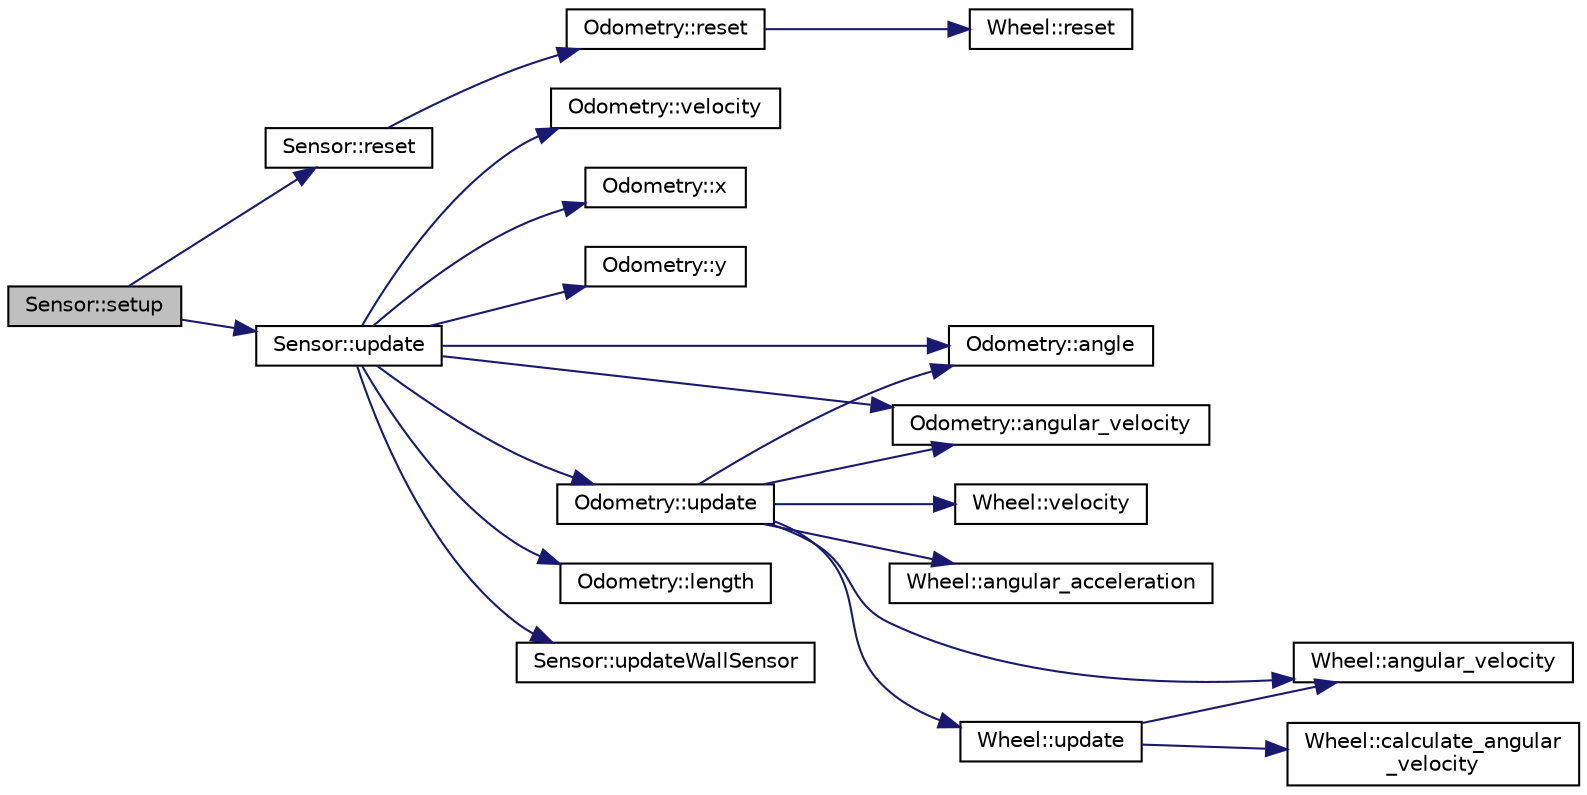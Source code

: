 digraph "Sensor::setup"
{
 // LATEX_PDF_SIZE
  edge [fontname="Helvetica",fontsize="10",labelfontname="Helvetica",labelfontsize="10"];
  node [fontname="Helvetica",fontsize="10",shape=record];
  rankdir="LR";
  Node1 [label="Sensor::setup",height=0.2,width=0.4,color="black", fillcolor="grey75", style="filled", fontcolor="black",tooltip=" "];
  Node1 -> Node2 [color="midnightblue",fontsize="10",style="solid",fontname="Helvetica"];
  Node2 [label="Sensor::reset",height=0.2,width=0.4,color="black", fillcolor="white", style="filled",URL="$classSensor.html#a1a1496eff19b794e926ad714727866b5",tooltip=" "];
  Node2 -> Node3 [color="midnightblue",fontsize="10",style="solid",fontname="Helvetica"];
  Node3 [label="Odometry::reset",height=0.2,width=0.4,color="black", fillcolor="white", style="filled",URL="$classOdometry.html#a699bbc51fa495b061d9a24a0c9bf39b6",tooltip="リセット"];
  Node3 -> Node4 [color="midnightblue",fontsize="10",style="solid",fontname="Helvetica"];
  Node4 [label="Wheel::reset",height=0.2,width=0.4,color="black", fillcolor="white", style="filled",URL="$classWheel.html#a822b07a6c99cdd151bd8c03d580c7683",tooltip="リセット"];
  Node1 -> Node5 [color="midnightblue",fontsize="10",style="solid",fontname="Helvetica"];
  Node5 [label="Sensor::update",height=0.2,width=0.4,color="black", fillcolor="white", style="filled",URL="$classSensor.html#a542a721041768395de2c6e9012622113",tooltip=" "];
  Node5 -> Node6 [color="midnightblue",fontsize="10",style="solid",fontname="Helvetica"];
  Node6 [label="Odometry::angle",height=0.2,width=0.4,color="black", fillcolor="white", style="filled",URL="$classOdometry.html#acd1526e0ff6f61c8b961f5a6326d922a",tooltip=" "];
  Node5 -> Node7 [color="midnightblue",fontsize="10",style="solid",fontname="Helvetica"];
  Node7 [label="Odometry::angular_velocity",height=0.2,width=0.4,color="black", fillcolor="white", style="filled",URL="$classOdometry.html#ad0d4f9cee0bfce3f559fc29ae23e5a4f",tooltip=" "];
  Node5 -> Node8 [color="midnightblue",fontsize="10",style="solid",fontname="Helvetica"];
  Node8 [label="Odometry::length",height=0.2,width=0.4,color="black", fillcolor="white", style="filled",URL="$classOdometry.html#a3361d6886824b3435ca2929ab4966d75",tooltip=" "];
  Node5 -> Node9 [color="midnightblue",fontsize="10",style="solid",fontname="Helvetica"];
  Node9 [label="Odometry::update",height=0.2,width=0.4,color="black", fillcolor="white", style="filled",URL="$classOdometry.html#a553bda3309e401e783f6173847ae1461",tooltip="車体情報を更新する"];
  Node9 -> Node6 [color="midnightblue",fontsize="10",style="solid",fontname="Helvetica"];
  Node9 -> Node10 [color="midnightblue",fontsize="10",style="solid",fontname="Helvetica"];
  Node10 [label="Wheel::angular_acceleration",height=0.2,width=0.4,color="black", fillcolor="white", style="filled",URL="$classWheel.html#a31bee039077715cfad24364af382705e",tooltip=" "];
  Node9 -> Node11 [color="midnightblue",fontsize="10",style="solid",fontname="Helvetica"];
  Node11 [label="Wheel::angular_velocity",height=0.2,width=0.4,color="black", fillcolor="white", style="filled",URL="$classWheel.html#a26691fa0864644a28da3ada15235316f",tooltip=" "];
  Node9 -> Node7 [color="midnightblue",fontsize="10",style="solid",fontname="Helvetica"];
  Node9 -> Node12 [color="midnightblue",fontsize="10",style="solid",fontname="Helvetica"];
  Node12 [label="Wheel::update",height=0.2,width=0.4,color="black", fillcolor="white", style="filled",URL="$classWheel.html#a01f27620027ad99390c459facb44839c",tooltip="車輪情報を更新する"];
  Node12 -> Node11 [color="midnightblue",fontsize="10",style="solid",fontname="Helvetica"];
  Node12 -> Node13 [color="midnightblue",fontsize="10",style="solid",fontname="Helvetica"];
  Node13 [label="Wheel::calculate_angular\l_velocity",height=0.2,width=0.4,color="black", fillcolor="white", style="filled",URL="$classWheel.html#afdbc3dfe7e241ac0ce5f977d22794a24",tooltip="車輪エンコーダーの更新周期の差分を計算し角速度に変換する。"];
  Node9 -> Node14 [color="midnightblue",fontsize="10",style="solid",fontname="Helvetica"];
  Node14 [label="Wheel::velocity",height=0.2,width=0.4,color="black", fillcolor="white", style="filled",URL="$classWheel.html#a70e9a16102aa88e8e74b31a75ac7e363",tooltip=" "];
  Node5 -> Node15 [color="midnightblue",fontsize="10",style="solid",fontname="Helvetica"];
  Node15 [label="Sensor::updateWallSensor",height=0.2,width=0.4,color="black", fillcolor="white", style="filled",URL="$classSensor.html#af330239d691b324fdde1ec0b3ffbacfb",tooltip=" "];
  Node5 -> Node16 [color="midnightblue",fontsize="10",style="solid",fontname="Helvetica"];
  Node16 [label="Odometry::velocity",height=0.2,width=0.4,color="black", fillcolor="white", style="filled",URL="$classOdometry.html#adb34184c54dfcca881179e223ac6ff70",tooltip=" "];
  Node5 -> Node17 [color="midnightblue",fontsize="10",style="solid",fontname="Helvetica"];
  Node17 [label="Odometry::x",height=0.2,width=0.4,color="black", fillcolor="white", style="filled",URL="$classOdometry.html#acd3694c98c370203d56fba93be3a8ea9",tooltip=" "];
  Node5 -> Node18 [color="midnightblue",fontsize="10",style="solid",fontname="Helvetica"];
  Node18 [label="Odometry::y",height=0.2,width=0.4,color="black", fillcolor="white", style="filled",URL="$classOdometry.html#ab4f736a15432a524f8fd633e87153472",tooltip=" "];
}
